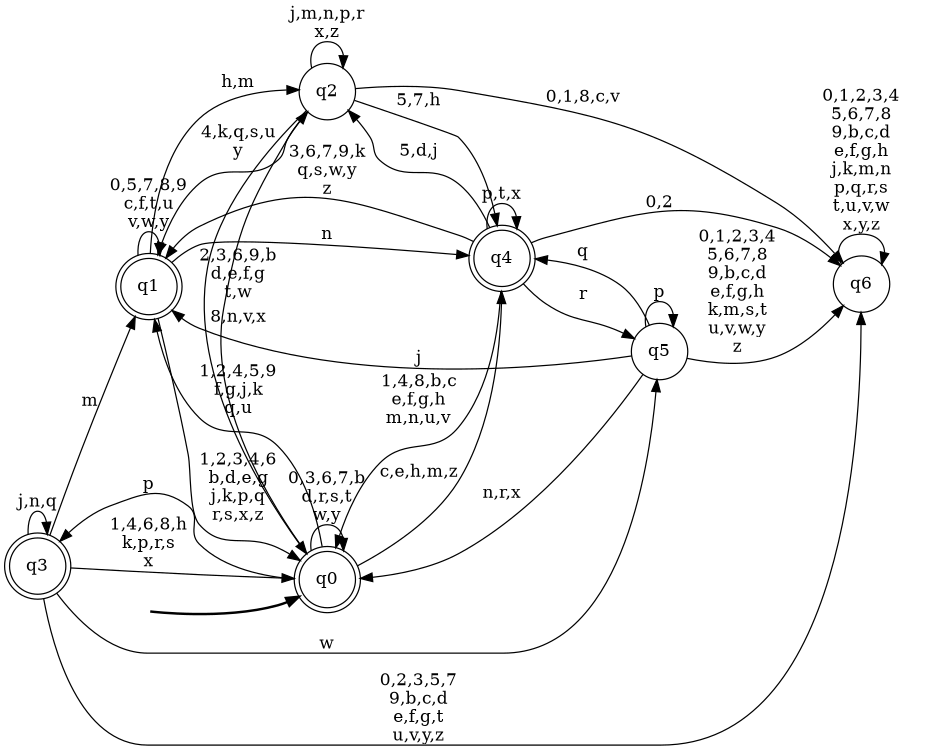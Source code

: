 digraph BlueStar {
__start0 [style = invis, shape = none, label = "", width = 0, height = 0];

rankdir=LR;
size="8,5";

s0 [style="rounded,filled", color="black", fillcolor="white" shape="doublecircle", label="q0"];
s1 [style="rounded,filled", color="black", fillcolor="white" shape="doublecircle", label="q1"];
s2 [style="filled", color="black", fillcolor="white" shape="circle", label="q2"];
s3 [style="rounded,filled", color="black", fillcolor="white" shape="doublecircle", label="q3"];
s4 [style="rounded,filled", color="black", fillcolor="white" shape="doublecircle", label="q4"];
s5 [style="filled", color="black", fillcolor="white" shape="circle", label="q5"];
s6 [style="filled", color="black", fillcolor="white" shape="circle", label="q6"];
subgraph cluster_main { 
	graph [pad=".75", ranksep="0.15", nodesep="0.15"];
	 style=invis; 
	__start0 -> s0 [penwidth=2];
}
s0 -> s0 [label="0,3,6,7,b\nd,r,s,t\nw,y"];
s0 -> s1 [label="1,2,4,5,9\nf,g,j,k\nq,u"];
s0 -> s2 [label="8,n,v,x"];
s0 -> s3 [label="p"];
s0 -> s4 [label="c,e,h,m,z"];
s1 -> s0 [label="1,2,3,4,6\nb,d,e,g\nj,k,p,q\nr,s,x,z"];
s1 -> s1 [label="0,5,7,8,9\nc,f,t,u\nv,w,y"];
s1 -> s2 [label="h,m"];
s1 -> s4 [label="n"];
s2 -> s0 [label="2,3,6,9,b\nd,e,f,g\nt,w"];
s2 -> s1 [label="4,k,q,s,u\ny"];
s2 -> s2 [label="j,m,n,p,r\nx,z"];
s2 -> s4 [label="5,7,h"];
s2 -> s6 [label="0,1,8,c,v"];
s3 -> s0 [label="1,4,6,8,h\nk,p,r,s\nx"];
s3 -> s1 [label="m"];
s3 -> s3 [label="j,n,q"];
s3 -> s5 [label="w"];
s3 -> s6 [label="0,2,3,5,7\n9,b,c,d\ne,f,g,t\nu,v,y,z"];
s4 -> s0 [label="1,4,8,b,c\ne,f,g,h\nm,n,u,v"];
s4 -> s1 [label="3,6,7,9,k\nq,s,w,y\nz"];
s4 -> s2 [label="5,d,j"];
s4 -> s4 [label="p,t,x"];
s4 -> s5 [label="r"];
s4 -> s6 [label="0,2"];
s5 -> s0 [label="n,r,x"];
s5 -> s1 [label="j"];
s5 -> s4 [label="q"];
s5 -> s5 [label="p"];
s5 -> s6 [label="0,1,2,3,4\n5,6,7,8\n9,b,c,d\ne,f,g,h\nk,m,s,t\nu,v,w,y\nz"];
s6 -> s6 [label="0,1,2,3,4\n5,6,7,8\n9,b,c,d\ne,f,g,h\nj,k,m,n\np,q,r,s\nt,u,v,w\nx,y,z"];

}